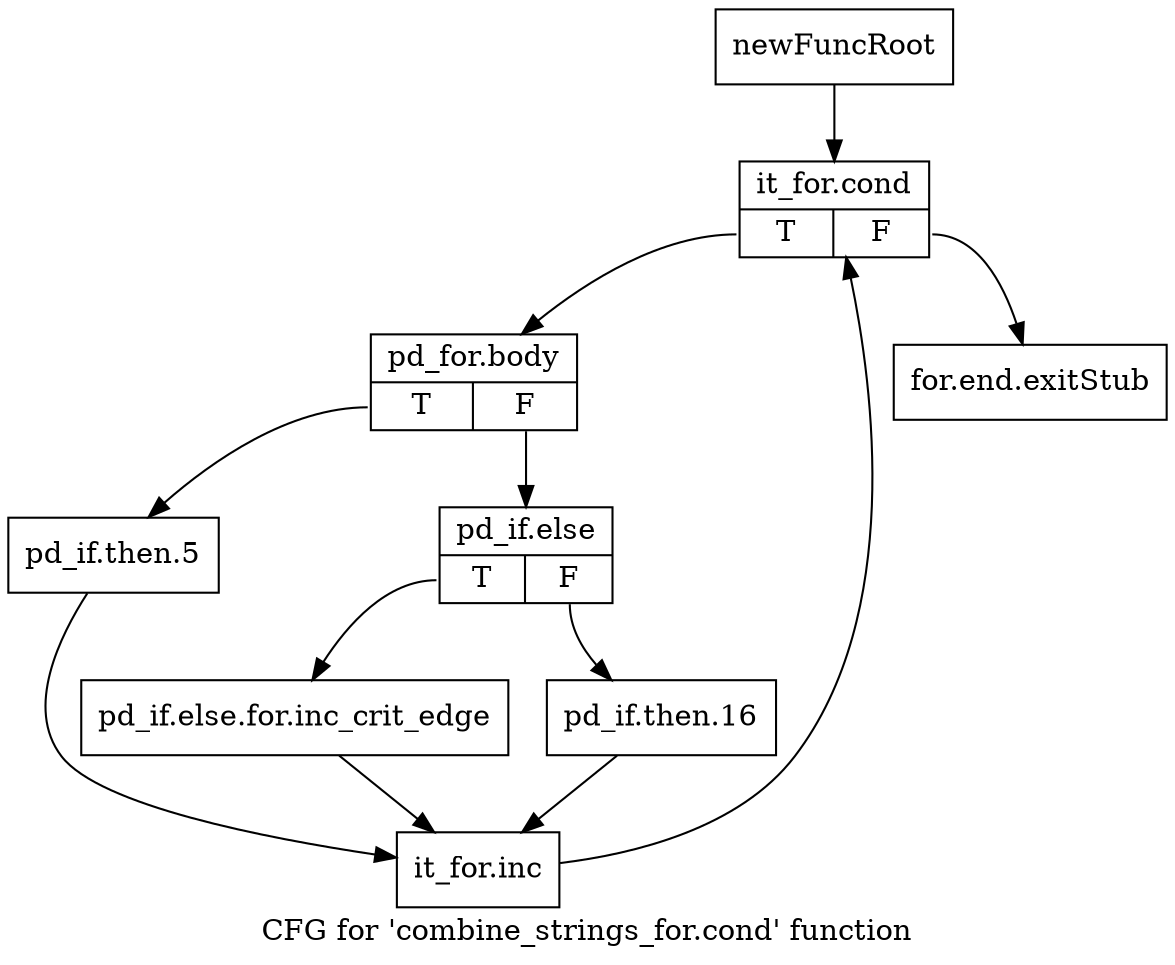 digraph "CFG for 'combine_strings_for.cond' function" {
	label="CFG for 'combine_strings_for.cond' function";

	Node0xa129d90 [shape=record,label="{newFuncRoot}"];
	Node0xa129d90 -> Node0xa129e30;
	Node0xa129de0 [shape=record,label="{for.end.exitStub}"];
	Node0xa129e30 [shape=record,label="{it_for.cond|{<s0>T|<s1>F}}"];
	Node0xa129e30:s0 -> Node0xa12a6c0;
	Node0xa129e30:s1 -> Node0xa129de0;
	Node0xa12a6c0 [shape=record,label="{pd_for.body|{<s0>T|<s1>F}}"];
	Node0xa12a6c0:s0 -> Node0xa12a800;
	Node0xa12a6c0:s1 -> Node0xa12a710;
	Node0xa12a710 [shape=record,label="{pd_if.else|{<s0>T|<s1>F}}"];
	Node0xa12a710:s0 -> Node0xa12a7b0;
	Node0xa12a710:s1 -> Node0xa12a760;
	Node0xa12a760 [shape=record,label="{pd_if.then.16}"];
	Node0xa12a760 -> Node0xa12a850;
	Node0xa12a7b0 [shape=record,label="{pd_if.else.for.inc_crit_edge}"];
	Node0xa12a7b0 -> Node0xa12a850;
	Node0xa12a800 [shape=record,label="{pd_if.then.5}"];
	Node0xa12a800 -> Node0xa12a850;
	Node0xa12a850 [shape=record,label="{it_for.inc}"];
	Node0xa12a850 -> Node0xa129e30;
}
